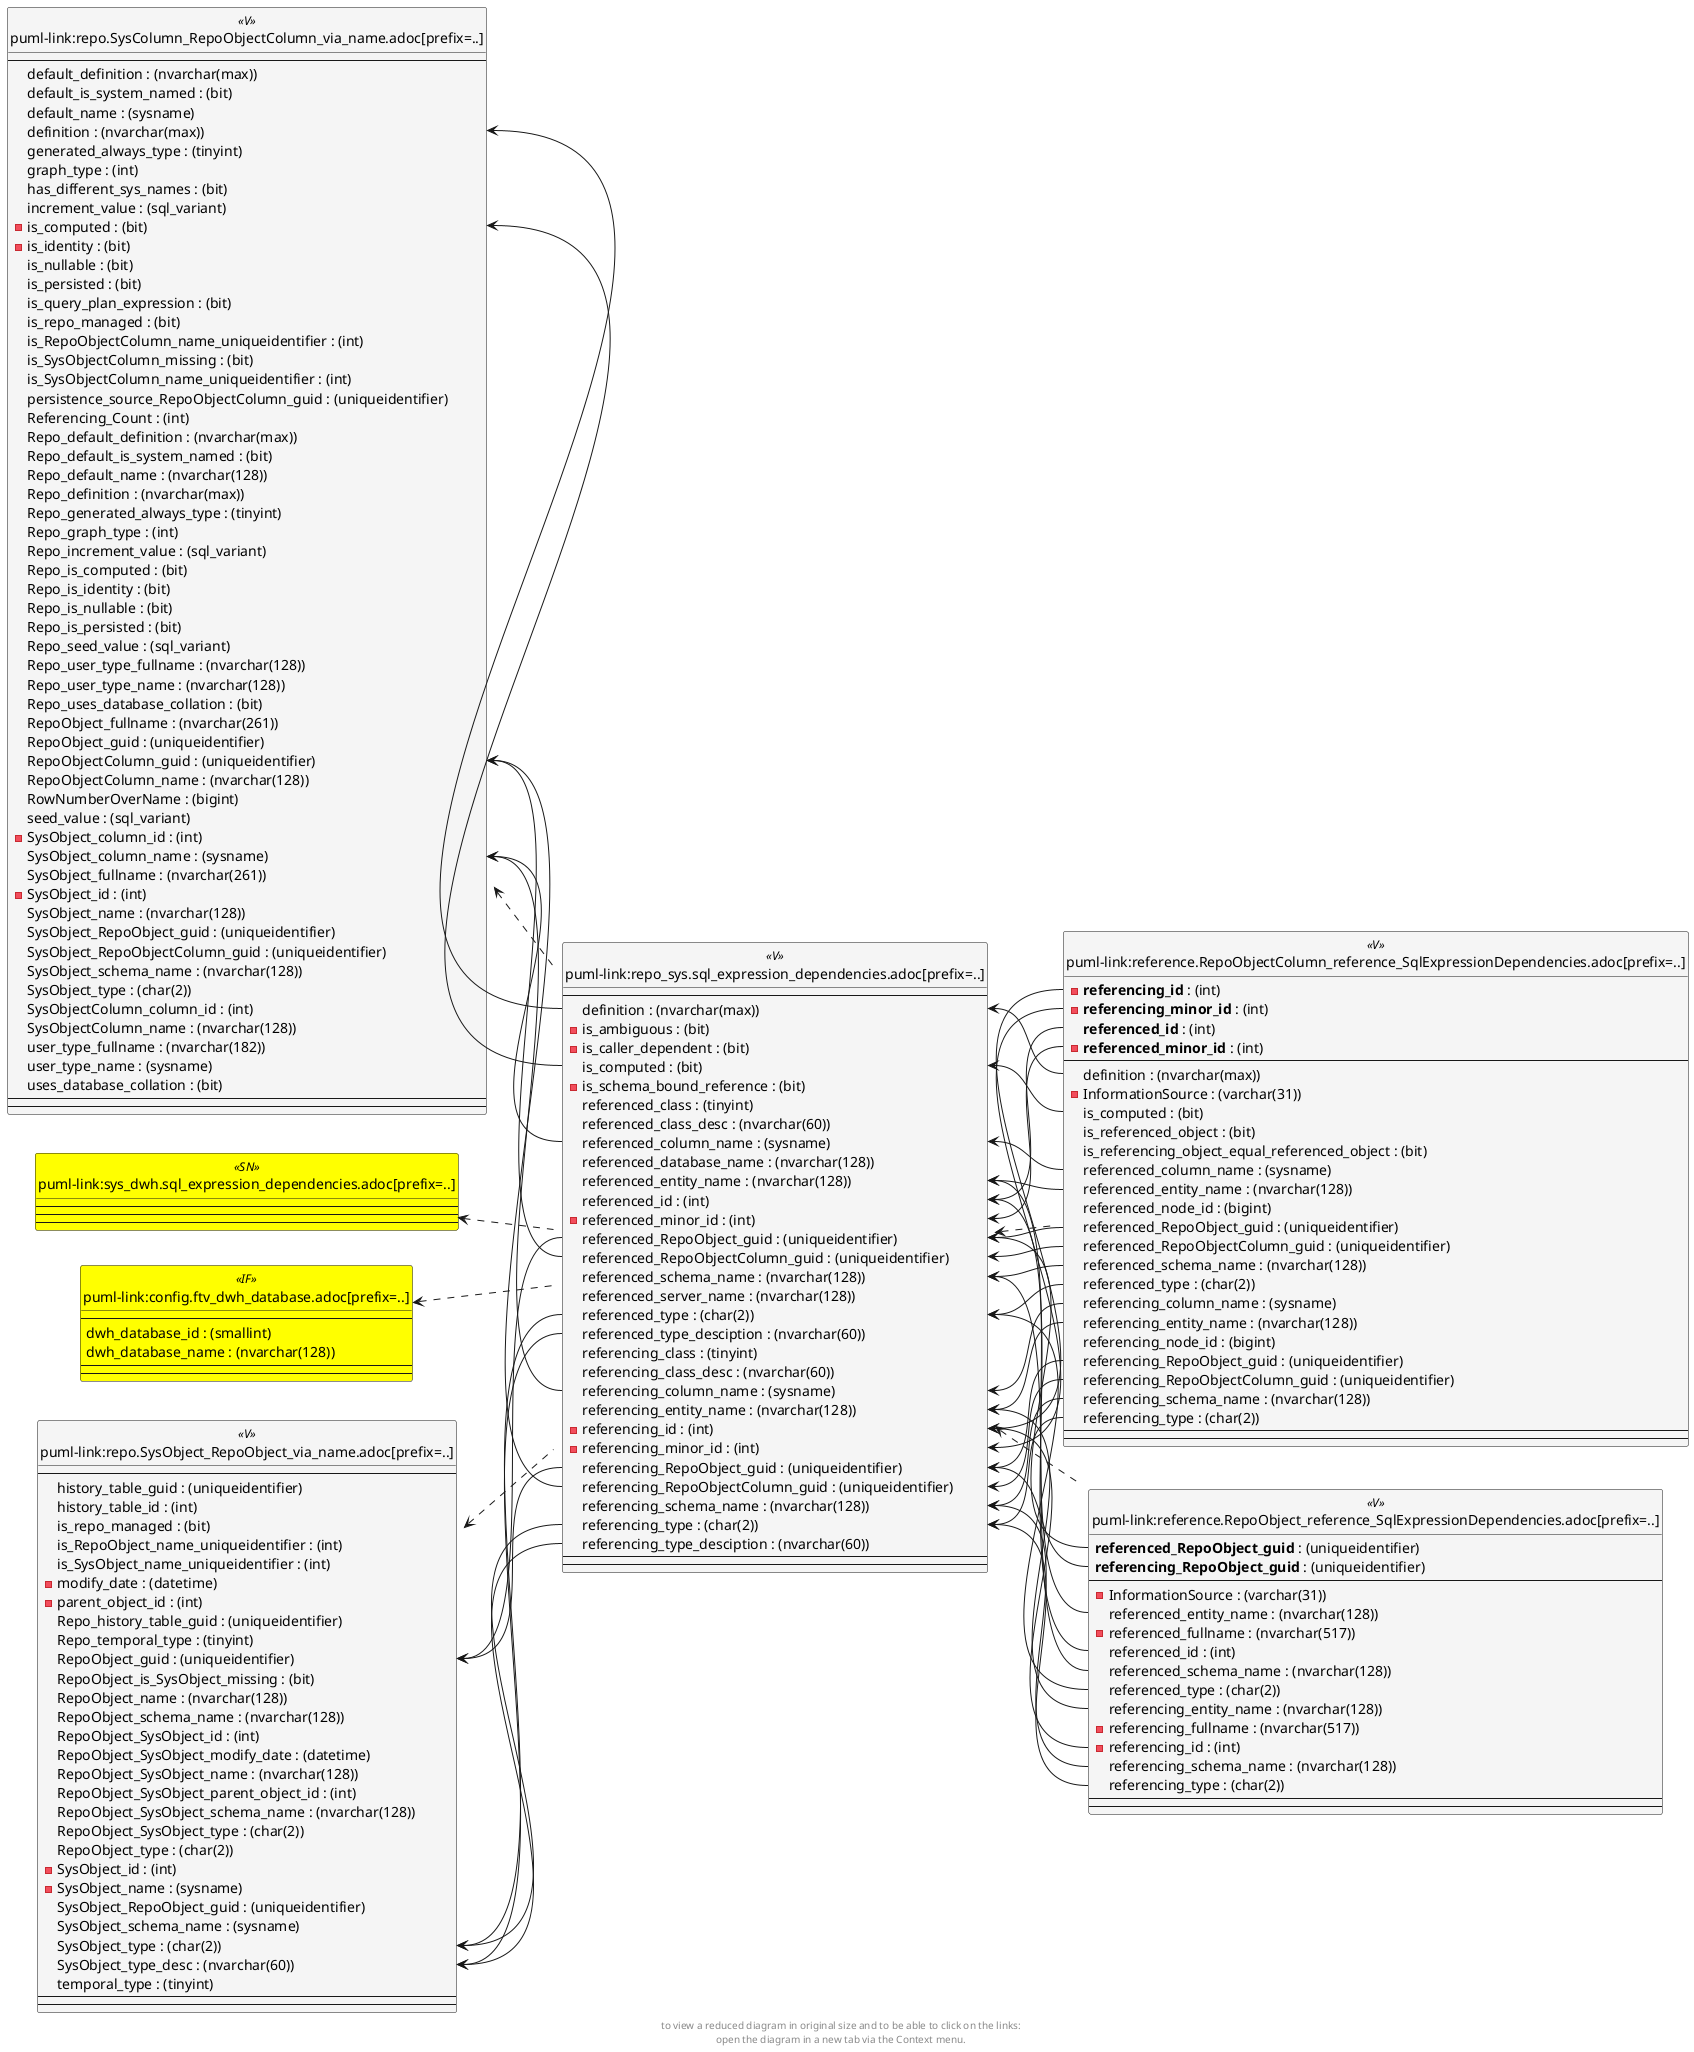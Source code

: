 @startuml
left to right direction
'top to bottom direction
hide circle
'avoide "." issues:
set namespaceSeparator none


skinparam class {
  BackgroundColor White
  BackgroundColor<<FN>> Yellow
  BackgroundColor<<FS>> Yellow
  BackgroundColor<<FT>> LightGray
  BackgroundColor<<IF>> Yellow
  BackgroundColor<<IS>> Yellow
  BackgroundColor<<P>> Aqua
  BackgroundColor<<PC>> Aqua
  BackgroundColor<<SN>> Yellow
  BackgroundColor<<SO>> SlateBlue
  BackgroundColor<<TF>> LightGray
  BackgroundColor<<TR>> Tomato
  BackgroundColor<<U>> White
  BackgroundColor<<V>> WhiteSmoke
  BackgroundColor<<X>> Aqua
}


entity "puml-link:config.ftv_dwh_database.adoc[prefix=..]" as config.ftv_dwh_database << IF >> {
  --
  dwh_database_id : (smallint)
  dwh_database_name : (nvarchar(128))
  --
  --
}

entity "puml-link:reference.RepoObject_reference_SqlExpressionDependencies.adoc[prefix=..]" as reference.RepoObject_reference_SqlExpressionDependencies << V >> {
  **referenced_RepoObject_guid** : (uniqueidentifier)
  **referencing_RepoObject_guid** : (uniqueidentifier)
  --
  - InformationSource : (varchar(31))
  referenced_entity_name : (nvarchar(128))
  - referenced_fullname : (nvarchar(517))
  referenced_id : (int)
  referenced_schema_name : (nvarchar(128))
  referenced_type : (char(2))
  referencing_entity_name : (nvarchar(128))
  - referencing_fullname : (nvarchar(517))
  - referencing_id : (int)
  referencing_schema_name : (nvarchar(128))
  referencing_type : (char(2))
  --
  --
}

entity "puml-link:reference.RepoObjectColumn_reference_SqlExpressionDependencies.adoc[prefix=..]" as reference.RepoObjectColumn_reference_SqlExpressionDependencies << V >> {
  - **referencing_id** : (int)
  - **referencing_minor_id** : (int)
  **referenced_id** : (int)
  - **referenced_minor_id** : (int)
  --
  definition : (nvarchar(max))
  - InformationSource : (varchar(31))
  is_computed : (bit)
  is_referenced_object : (bit)
  is_referencing_object_equal_referenced_object : (bit)
  referenced_column_name : (sysname)
  referenced_entity_name : (nvarchar(128))
  referenced_node_id : (bigint)
  referenced_RepoObject_guid : (uniqueidentifier)
  referenced_RepoObjectColumn_guid : (uniqueidentifier)
  referenced_schema_name : (nvarchar(128))
  referenced_type : (char(2))
  referencing_column_name : (sysname)
  referencing_entity_name : (nvarchar(128))
  referencing_node_id : (bigint)
  referencing_RepoObject_guid : (uniqueidentifier)
  referencing_RepoObjectColumn_guid : (uniqueidentifier)
  referencing_schema_name : (nvarchar(128))
  referencing_type : (char(2))
  --
  --
}

entity "puml-link:repo.SysColumn_RepoObjectColumn_via_name.adoc[prefix=..]" as repo.SysColumn_RepoObjectColumn_via_name << V >> {
  --
  default_definition : (nvarchar(max))
  default_is_system_named : (bit)
  default_name : (sysname)
  definition : (nvarchar(max))
  generated_always_type : (tinyint)
  graph_type : (int)
  has_different_sys_names : (bit)
  increment_value : (sql_variant)
  - is_computed : (bit)
  - is_identity : (bit)
  is_nullable : (bit)
  is_persisted : (bit)
  is_query_plan_expression : (bit)
  is_repo_managed : (bit)
  is_RepoObjectColumn_name_uniqueidentifier : (int)
  is_SysObjectColumn_missing : (bit)
  is_SysObjectColumn_name_uniqueidentifier : (int)
  persistence_source_RepoObjectColumn_guid : (uniqueidentifier)
  Referencing_Count : (int)
  Repo_default_definition : (nvarchar(max))
  Repo_default_is_system_named : (bit)
  Repo_default_name : (nvarchar(128))
  Repo_definition : (nvarchar(max))
  Repo_generated_always_type : (tinyint)
  Repo_graph_type : (int)
  Repo_increment_value : (sql_variant)
  Repo_is_computed : (bit)
  Repo_is_identity : (bit)
  Repo_is_nullable : (bit)
  Repo_is_persisted : (bit)
  Repo_seed_value : (sql_variant)
  Repo_user_type_fullname : (nvarchar(128))
  Repo_user_type_name : (nvarchar(128))
  Repo_uses_database_collation : (bit)
  RepoObject_fullname : (nvarchar(261))
  RepoObject_guid : (uniqueidentifier)
  RepoObjectColumn_guid : (uniqueidentifier)
  RepoObjectColumn_name : (nvarchar(128))
  RowNumberOverName : (bigint)
  seed_value : (sql_variant)
  - SysObject_column_id : (int)
  SysObject_column_name : (sysname)
  SysObject_fullname : (nvarchar(261))
  - SysObject_id : (int)
  SysObject_name : (nvarchar(128))
  SysObject_RepoObject_guid : (uniqueidentifier)
  SysObject_RepoObjectColumn_guid : (uniqueidentifier)
  SysObject_schema_name : (nvarchar(128))
  SysObject_type : (char(2))
  SysObjectColumn_column_id : (int)
  SysObjectColumn_name : (nvarchar(128))
  user_type_fullname : (nvarchar(182))
  user_type_name : (sysname)
  uses_database_collation : (bit)
  --
  --
}

entity "puml-link:repo.SysObject_RepoObject_via_name.adoc[prefix=..]" as repo.SysObject_RepoObject_via_name << V >> {
  --
  history_table_guid : (uniqueidentifier)
  history_table_id : (int)
  is_repo_managed : (bit)
  is_RepoObject_name_uniqueidentifier : (int)
  is_SysObject_name_uniqueidentifier : (int)
  - modify_date : (datetime)
  - parent_object_id : (int)
  Repo_history_table_guid : (uniqueidentifier)
  Repo_temporal_type : (tinyint)
  RepoObject_guid : (uniqueidentifier)
  RepoObject_is_SysObject_missing : (bit)
  RepoObject_name : (nvarchar(128))
  RepoObject_schema_name : (nvarchar(128))
  RepoObject_SysObject_id : (int)
  RepoObject_SysObject_modify_date : (datetime)
  RepoObject_SysObject_name : (nvarchar(128))
  RepoObject_SysObject_parent_object_id : (int)
  RepoObject_SysObject_schema_name : (nvarchar(128))
  RepoObject_SysObject_type : (char(2))
  RepoObject_type : (char(2))
  - SysObject_id : (int)
  - SysObject_name : (sysname)
  SysObject_RepoObject_guid : (uniqueidentifier)
  SysObject_schema_name : (sysname)
  SysObject_type : (char(2))
  SysObject_type_desc : (nvarchar(60))
  temporal_type : (tinyint)
  --
  --
}

entity "puml-link:repo_sys.sql_expression_dependencies.adoc[prefix=..]" as repo_sys.sql_expression_dependencies << V >> {
  --
  definition : (nvarchar(max))
  - is_ambiguous : (bit)
  - is_caller_dependent : (bit)
  is_computed : (bit)
  - is_schema_bound_reference : (bit)
  referenced_class : (tinyint)
  referenced_class_desc : (nvarchar(60))
  referenced_column_name : (sysname)
  referenced_database_name : (nvarchar(128))
  referenced_entity_name : (nvarchar(128))
  referenced_id : (int)
  - referenced_minor_id : (int)
  referenced_RepoObject_guid : (uniqueidentifier)
  referenced_RepoObjectColumn_guid : (uniqueidentifier)
  referenced_schema_name : (nvarchar(128))
  referenced_server_name : (nvarchar(128))
  referenced_type : (char(2))
  referenced_type_desciption : (nvarchar(60))
  referencing_class : (tinyint)
  referencing_class_desc : (nvarchar(60))
  referencing_column_name : (sysname)
  referencing_entity_name : (nvarchar(128))
  - referencing_id : (int)
  - referencing_minor_id : (int)
  referencing_RepoObject_guid : (uniqueidentifier)
  referencing_RepoObjectColumn_guid : (uniqueidentifier)
  referencing_schema_name : (nvarchar(128))
  referencing_type : (char(2))
  referencing_type_desciption : (nvarchar(60))
  --
  --
}

entity "puml-link:sys_dwh.sql_expression_dependencies.adoc[prefix=..]" as sys_dwh.sql_expression_dependencies << SN >> {
  --
  --
  --
}

config.ftv_dwh_database <.. repo_sys.sql_expression_dependencies
repo.SysColumn_RepoObjectColumn_via_name <.. repo_sys.sql_expression_dependencies
repo.SysObject_RepoObject_via_name <.. repo_sys.sql_expression_dependencies
repo_sys.sql_expression_dependencies <.. reference.RepoObject_reference_SqlExpressionDependencies
repo_sys.sql_expression_dependencies <.. reference.RepoObjectColumn_reference_SqlExpressionDependencies
sys_dwh.sql_expression_dependencies <.. repo_sys.sql_expression_dependencies
repo.SysColumn_RepoObjectColumn_via_name::definition <-- repo_sys.sql_expression_dependencies::definition
repo.SysColumn_RepoObjectColumn_via_name::is_computed <-- repo_sys.sql_expression_dependencies::is_computed
repo.SysColumn_RepoObjectColumn_via_name::RepoObjectColumn_guid <-- repo_sys.sql_expression_dependencies::referencing_RepoObjectColumn_guid
repo.SysColumn_RepoObjectColumn_via_name::RepoObjectColumn_guid <-- repo_sys.sql_expression_dependencies::referenced_RepoObjectColumn_guid
repo.SysColumn_RepoObjectColumn_via_name::SysObject_column_name <-- repo_sys.sql_expression_dependencies::referencing_column_name
repo.SysColumn_RepoObjectColumn_via_name::SysObject_column_name <-- repo_sys.sql_expression_dependencies::referenced_column_name
repo.SysObject_RepoObject_via_name::RepoObject_guid <-- repo_sys.sql_expression_dependencies::referencing_RepoObject_guid
repo.SysObject_RepoObject_via_name::RepoObject_guid <-- repo_sys.sql_expression_dependencies::referenced_RepoObject_guid
repo.SysObject_RepoObject_via_name::SysObject_type <-- repo_sys.sql_expression_dependencies::referencing_type
repo.SysObject_RepoObject_via_name::SysObject_type <-- repo_sys.sql_expression_dependencies::referenced_type
repo.SysObject_RepoObject_via_name::SysObject_type_desc <-- repo_sys.sql_expression_dependencies::referencing_type_desciption
repo.SysObject_RepoObject_via_name::SysObject_type_desc <-- repo_sys.sql_expression_dependencies::referenced_type_desciption
repo_sys.sql_expression_dependencies::definition <-- reference.RepoObjectColumn_reference_SqlExpressionDependencies::definition
repo_sys.sql_expression_dependencies::is_computed <-- reference.RepoObjectColumn_reference_SqlExpressionDependencies::is_computed
repo_sys.sql_expression_dependencies::referenced_column_name <-- reference.RepoObjectColumn_reference_SqlExpressionDependencies::referenced_column_name
repo_sys.sql_expression_dependencies::referenced_entity_name <-- reference.RepoObject_reference_SqlExpressionDependencies::referenced_entity_name
repo_sys.sql_expression_dependencies::referenced_entity_name <-- reference.RepoObjectColumn_reference_SqlExpressionDependencies::referenced_entity_name
repo_sys.sql_expression_dependencies::referenced_id <-- reference.RepoObject_reference_SqlExpressionDependencies::referenced_id
repo_sys.sql_expression_dependencies::referenced_id <-- reference.RepoObjectColumn_reference_SqlExpressionDependencies::referenced_id
repo_sys.sql_expression_dependencies::referenced_minor_id <-- reference.RepoObjectColumn_reference_SqlExpressionDependencies::referenced_minor_id
repo_sys.sql_expression_dependencies::referenced_RepoObject_guid <-- reference.RepoObject_reference_SqlExpressionDependencies::referenced_RepoObject_guid
repo_sys.sql_expression_dependencies::referenced_RepoObject_guid <-- reference.RepoObjectColumn_reference_SqlExpressionDependencies::referenced_RepoObject_guid
repo_sys.sql_expression_dependencies::referenced_RepoObjectColumn_guid <-- reference.RepoObjectColumn_reference_SqlExpressionDependencies::referenced_RepoObjectColumn_guid
repo_sys.sql_expression_dependencies::referenced_schema_name <-- reference.RepoObject_reference_SqlExpressionDependencies::referenced_schema_name
repo_sys.sql_expression_dependencies::referenced_schema_name <-- reference.RepoObjectColumn_reference_SqlExpressionDependencies::referenced_schema_name
repo_sys.sql_expression_dependencies::referenced_type <-- reference.RepoObject_reference_SqlExpressionDependencies::referenced_type
repo_sys.sql_expression_dependencies::referenced_type <-- reference.RepoObjectColumn_reference_SqlExpressionDependencies::referenced_type
repo_sys.sql_expression_dependencies::referencing_column_name <-- reference.RepoObjectColumn_reference_SqlExpressionDependencies::referencing_column_name
repo_sys.sql_expression_dependencies::referencing_entity_name <-- reference.RepoObject_reference_SqlExpressionDependencies::referencing_entity_name
repo_sys.sql_expression_dependencies::referencing_entity_name <-- reference.RepoObjectColumn_reference_SqlExpressionDependencies::referencing_entity_name
repo_sys.sql_expression_dependencies::referencing_id <-- reference.RepoObject_reference_SqlExpressionDependencies::referencing_id
repo_sys.sql_expression_dependencies::referencing_id <-- reference.RepoObjectColumn_reference_SqlExpressionDependencies::referencing_id
repo_sys.sql_expression_dependencies::referencing_minor_id <-- reference.RepoObjectColumn_reference_SqlExpressionDependencies::referencing_minor_id
repo_sys.sql_expression_dependencies::referencing_RepoObject_guid <-- reference.RepoObject_reference_SqlExpressionDependencies::referencing_RepoObject_guid
repo_sys.sql_expression_dependencies::referencing_RepoObject_guid <-- reference.RepoObjectColumn_reference_SqlExpressionDependencies::referencing_RepoObject_guid
repo_sys.sql_expression_dependencies::referencing_RepoObjectColumn_guid <-- reference.RepoObjectColumn_reference_SqlExpressionDependencies::referencing_RepoObjectColumn_guid
repo_sys.sql_expression_dependencies::referencing_schema_name <-- reference.RepoObject_reference_SqlExpressionDependencies::referencing_schema_name
repo_sys.sql_expression_dependencies::referencing_schema_name <-- reference.RepoObjectColumn_reference_SqlExpressionDependencies::referencing_schema_name
repo_sys.sql_expression_dependencies::referencing_type <-- reference.RepoObject_reference_SqlExpressionDependencies::referencing_type
repo_sys.sql_expression_dependencies::referencing_type <-- reference.RepoObjectColumn_reference_SqlExpressionDependencies::referencing_type
footer
to view a reduced diagram in original size and to be able to click on the links:
open the diagram in a new tab via the Context menu.
end footer

@enduml

